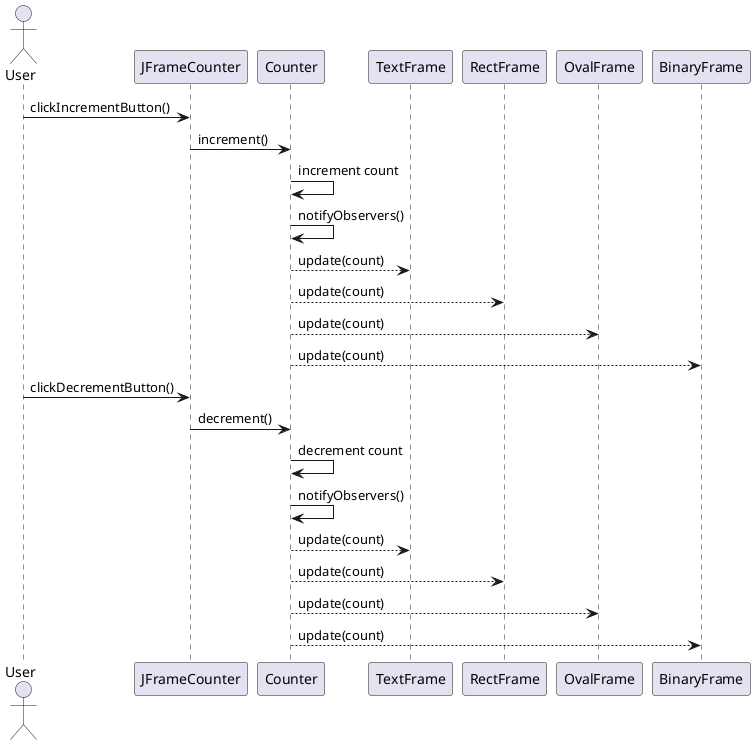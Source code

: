 @startuml

actor User

User -> JFrameCounter: clickIncrementButton()
JFrameCounter -> Counter: increment()
Counter -> Counter: increment count
Counter -> Counter: notifyObservers()
Counter --> TextFrame: update(count)
Counter --> RectFrame: update(count)
Counter --> OvalFrame: update(count)
Counter --> BinaryFrame: update(count)

User -> JFrameCounter: clickDecrementButton()
JFrameCounter -> Counter: decrement()
Counter -> Counter: decrement count
Counter -> Counter: notifyObservers()
Counter --> TextFrame: update(count)
Counter --> RectFrame: update(count)
Counter --> OvalFrame: update(count)
Counter --> BinaryFrame: update(count)

@enduml
